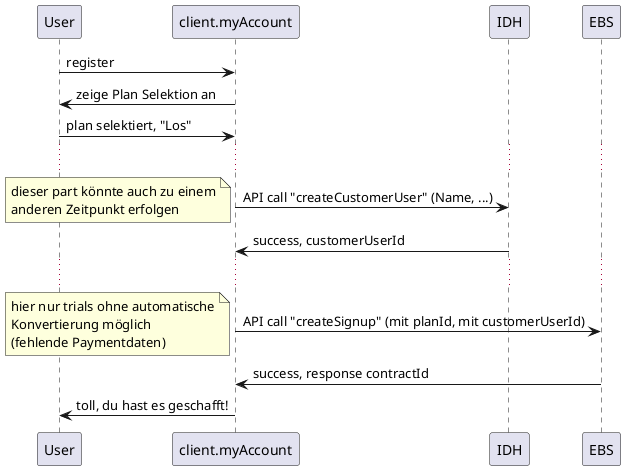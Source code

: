 @startuml
User -> client.myAccount: register
client.myAccount -> User: zeige Plan Selektion an
User -> client.myAccount: plan selektiert, "Los"

...

client.myAccount -> IDH: API call "createCustomerUser" (Name, ...)
note left
  dieser part könnte auch zu einem
  anderen Zeitpunkt erfolgen
end note
IDH -> client.myAccount: success, customerUserId

...

client.myAccount -> EBS: API call "createSignup" (mit planId, mit customerUserId)
note left
    hier nur trials ohne automatische
    Konvertierung möglich
    (fehlende Paymentdaten)
end note
EBS -> client.myAccount: success, response contractId
client.myAccount -> User: toll, du hast es geschafft!
@enduml
